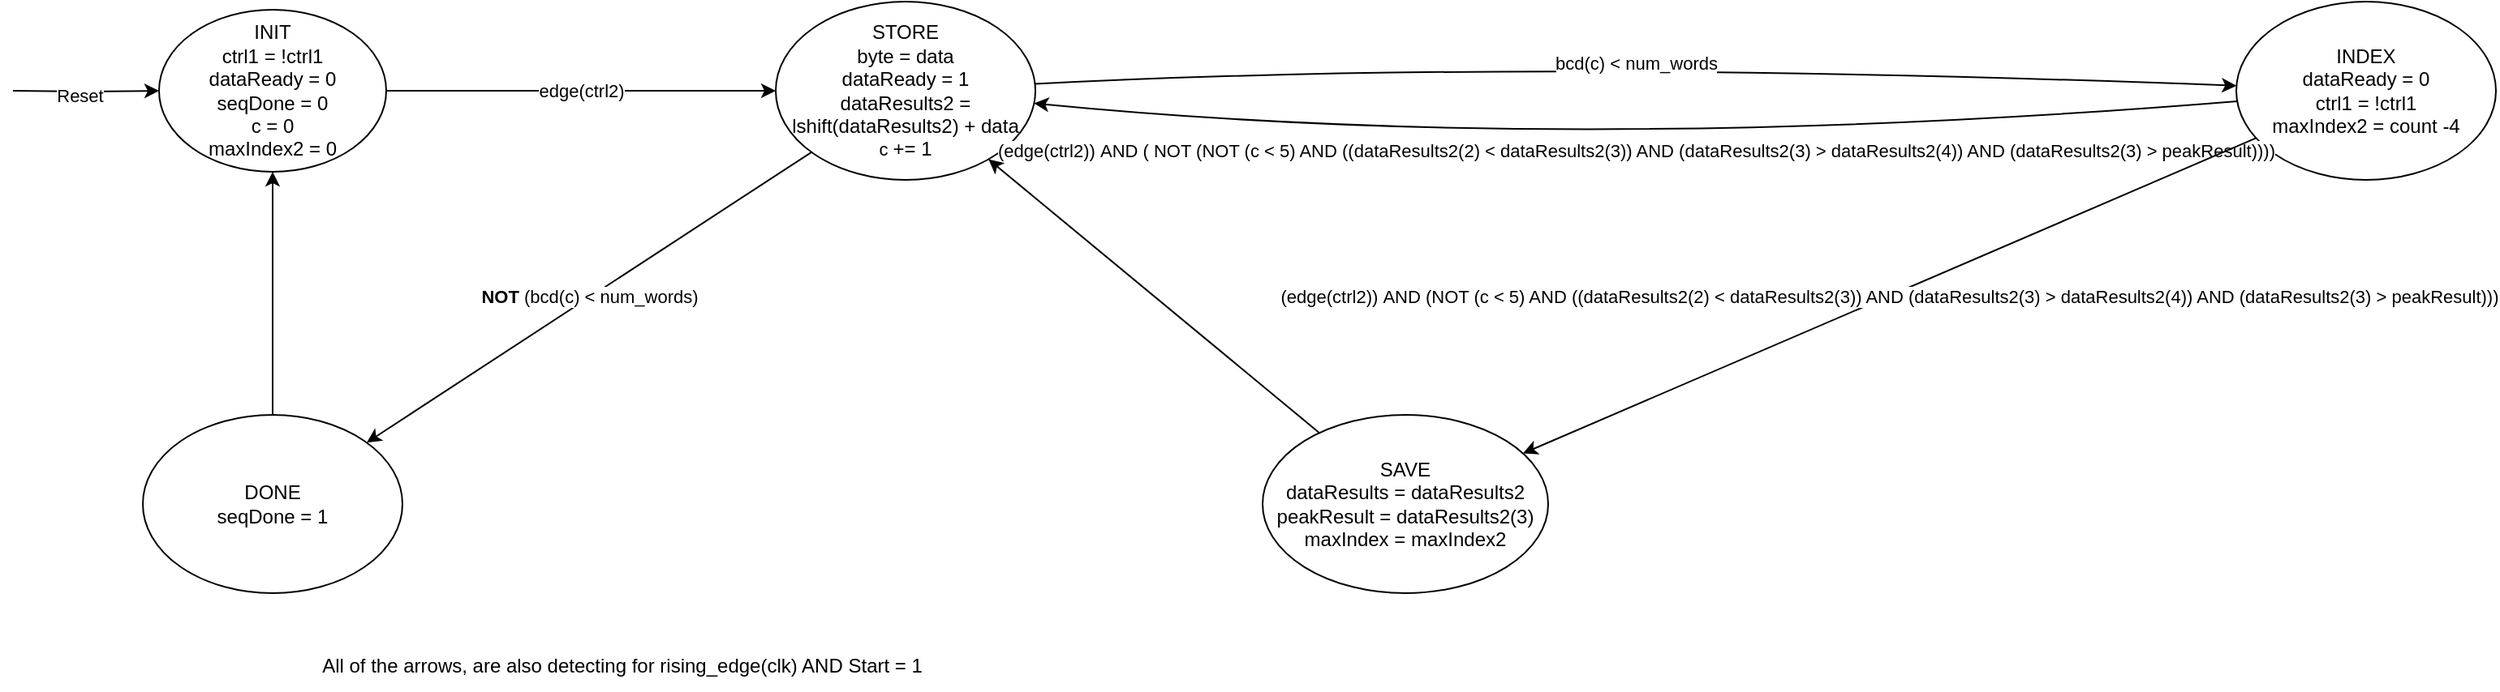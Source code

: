 <mxfile version="24.0.7" type="github">
  <diagram name="Página-1" id="l5T4aWV5L8dxMFkuPw3D">
    <mxGraphModel dx="3059" dy="995" grid="1" gridSize="10" guides="1" tooltips="1" connect="1" arrows="1" fold="1" page="1" pageScale="1" pageWidth="827" pageHeight="1169" math="0" shadow="0">
      <root>
        <mxCell id="0" />
        <mxCell id="1" parent="0" />
        <mxCell id="ZDU6QqQeXDvGQcobXWxP-3" value="edge(ctrl2)" style="edgeStyle=orthogonalEdgeStyle;rounded=0;orthogonalLoop=1;jettySize=auto;html=1;" parent="1" source="ZDU6QqQeXDvGQcobXWxP-1" target="ZDU6QqQeXDvGQcobXWxP-2" edge="1">
          <mxGeometry relative="1" as="geometry" />
        </mxCell>
        <mxCell id="ZDU6QqQeXDvGQcobXWxP-1" value="INIT&lt;div&gt;ctrl1 = !ctrl1&lt;/div&gt;&lt;div&gt;dataReady = 0&lt;/div&gt;&lt;div&gt;seqDone = 0&lt;/div&gt;&lt;div&gt;c = 0&lt;/div&gt;&lt;div&gt;maxIndex2 = 0&lt;/div&gt;" style="ellipse;whiteSpace=wrap;html=1;" parent="1" vertex="1">
          <mxGeometry x="-430" y="20" width="140" height="100" as="geometry" />
        </mxCell>
        <mxCell id="ZDU6QqQeXDvGQcobXWxP-2" value="&lt;div&gt;STORE&lt;/div&gt;&lt;div&gt;byte = data&lt;/div&gt;&lt;div&gt;dataReady = 1&lt;/div&gt;&lt;div&gt;dataResults2 = lshift(dataResults2) + data&lt;/div&gt;&lt;div&gt;&lt;span style=&quot;background-color: rgb(255, 255, 255); font-size: 11px; text-wrap: nowrap;&quot;&gt;c&amp;nbsp;&lt;/span&gt;+= 1&lt;/div&gt;" style="ellipse;whiteSpace=wrap;html=1;" parent="1" vertex="1">
          <mxGeometry x="-50" y="15" width="160" height="110" as="geometry" />
        </mxCell>
        <mxCell id="ZDU6QqQeXDvGQcobXWxP-4" value="&lt;div&gt;&lt;span style=&quot;background-color: initial;&quot;&gt;INDEX&lt;/span&gt;&lt;/div&gt;&lt;div&gt;&lt;span style=&quot;background-color: initial;&quot;&gt;dataReady = 0&lt;/span&gt;&lt;br&gt;&lt;/div&gt;&lt;div&gt;ctrl1 = !ctrl1&lt;/div&gt;&lt;div&gt;maxIndex2 = count -4&lt;/div&gt;" style="ellipse;whiteSpace=wrap;html=1;" parent="1" vertex="1">
          <mxGeometry x="850" y="15" width="160" height="110" as="geometry" />
        </mxCell>
        <mxCell id="ZDU6QqQeXDvGQcobXWxP-6" value="(edge(ctrl2))&amp;nbsp;AND ( NOT (NOT (c &amp;lt; 5) AND ((dataResults2(2) &amp;lt; dataResults2(3)) AND (dataResults2(3) &amp;gt; dataResults2(4)) AND (dataResults2(3) &amp;gt; peakResult))))" style="curved=1;endArrow=classic;html=1;rounded=0;" parent="1" source="ZDU6QqQeXDvGQcobXWxP-4" target="ZDU6QqQeXDvGQcobXWxP-2" edge="1">
          <mxGeometry x="-0.0" width="50" height="50" relative="1" as="geometry">
            <mxPoint x="390" y="410" as="sourcePoint" />
            <mxPoint x="440" y="360" as="targetPoint" />
            <Array as="points">
              <mxPoint x="440" y="110" />
            </Array>
            <mxPoint as="offset" />
          </mxGeometry>
        </mxCell>
        <mxCell id="ZDU6QqQeXDvGQcobXWxP-7" value="bcd(c) &lt; num_words" style="curved=1;endArrow=classic;html=1;rounded=0;" parent="1" source="ZDU6QqQeXDvGQcobXWxP-2" target="ZDU6QqQeXDvGQcobXWxP-4" edge="1">
          <mxGeometry width="50" height="50" relative="1" as="geometry">
            <mxPoint x="651" y="25" as="sourcePoint" />
            <mxPoint x="90" y="20" as="targetPoint" />
            <Array as="points">
              <mxPoint x="410" y="50" />
            </Array>
          </mxGeometry>
        </mxCell>
        <mxCell id="ZDU6QqQeXDvGQcobXWxP-12" value="&lt;div&gt;SAVE&lt;/div&gt;&lt;div&gt;dataResults = dataResults2&lt;/div&gt;&lt;div&gt;&lt;span style=&quot;background-color: initial;&quot;&gt;peakResult = dataResults2(3)&lt;/span&gt;&lt;br&gt;&lt;/div&gt;&lt;div&gt;&lt;div&gt;maxIndex = maxIndex2&lt;/div&gt;&lt;/div&gt;" style="ellipse;whiteSpace=wrap;html=1;" parent="1" vertex="1">
          <mxGeometry x="250" y="270" width="176" height="110" as="geometry" />
        </mxCell>
        <mxCell id="ZDU6QqQeXDvGQcobXWxP-17" value="&lt;div&gt;(edge(ctrl2))&amp;nbsp;AND (NOT (c &amp;lt; 5) AND ((dataResults2(2) &amp;lt; dataResults2(3)) AND (dataResults2(3) &amp;gt; dataResults2(4)) AND (dataResults2(3) &amp;gt; peakResult)))&lt;br&gt;&lt;/div&gt;" style="endArrow=classic;html=1;rounded=0;" parent="1" source="ZDU6QqQeXDvGQcobXWxP-4" target="ZDU6QqQeXDvGQcobXWxP-12" edge="1">
          <mxGeometry x="0.002" width="50" height="50" relative="1" as="geometry">
            <mxPoint x="390" y="380" as="sourcePoint" />
            <mxPoint x="440" y="330" as="targetPoint" />
            <mxPoint as="offset" />
          </mxGeometry>
        </mxCell>
        <mxCell id="AZxFvNKNSdseXC_DUsNG-1" style="edgeStyle=orthogonalEdgeStyle;rounded=0;orthogonalLoop=1;jettySize=auto;html=1;entryX=0;entryY=0.5;entryDx=0;entryDy=0;" parent="1" target="ZDU6QqQeXDvGQcobXWxP-1" edge="1">
          <mxGeometry relative="1" as="geometry">
            <mxPoint x="-520" y="70" as="sourcePoint" />
          </mxGeometry>
        </mxCell>
        <mxCell id="AZxFvNKNSdseXC_DUsNG-2" value="Reset" style="edgeLabel;html=1;align=center;verticalAlign=middle;resizable=0;points=[];" parent="AZxFvNKNSdseXC_DUsNG-1" vertex="1" connectable="0">
          <mxGeometry x="-0.089" y="-2" relative="1" as="geometry">
            <mxPoint as="offset" />
          </mxGeometry>
        </mxCell>
        <mxCell id="ZDU6QqQeXDvGQcobXWxP-18" value="&lt;div&gt;&lt;span style=&quot;background-color: initial;&quot;&gt;DONE&lt;/span&gt;&lt;/div&gt;&lt;div&gt;&lt;span style=&quot;background-color: initial;&quot;&gt;seqDone = 1&lt;/span&gt;&lt;br&gt;&lt;/div&gt;" style="ellipse;whiteSpace=wrap;html=1;" parent="1" vertex="1">
          <mxGeometry x="-440" y="270" width="160" height="110" as="geometry" />
        </mxCell>
        <mxCell id="ZDU6QqQeXDvGQcobXWxP-20" value="" style="endArrow=classic;html=1;rounded=0;" parent="1" source="ZDU6QqQeXDvGQcobXWxP-18" target="ZDU6QqQeXDvGQcobXWxP-1" edge="1">
          <mxGeometry width="50" height="50" relative="1" as="geometry">
            <mxPoint x="390" y="380" as="sourcePoint" />
            <mxPoint x="440" y="330" as="targetPoint" />
          </mxGeometry>
        </mxCell>
        <mxCell id="ZDU6QqQeXDvGQcobXWxP-21" value="NOT &lt;span style=&quot;font-weight: normal;&quot;&gt;(&lt;/span&gt;&lt;span style=&quot;font-weight: 400;&quot;&gt;bcd(c) &amp;lt; num_words)&lt;/span&gt;" style="endArrow=classic;html=1;rounded=0;fontStyle=1" parent="1" source="ZDU6QqQeXDvGQcobXWxP-2" target="ZDU6QqQeXDvGQcobXWxP-18" edge="1">
          <mxGeometry width="50" height="50" relative="1" as="geometry">
            <mxPoint x="390" y="380" as="sourcePoint" />
            <mxPoint x="440" y="330" as="targetPoint" />
          </mxGeometry>
        </mxCell>
        <mxCell id="AZxFvNKNSdseXC_DUsNG-3" value="All of the arrows, are also detecting for rising_edge(clk) AND Start = 1" style="text;html=1;align=center;verticalAlign=middle;resizable=0;points=[];autosize=1;strokeColor=none;fillColor=none;" parent="1" vertex="1">
          <mxGeometry x="-340" y="410" width="390" height="30" as="geometry" />
        </mxCell>
        <mxCell id="OlC_XQEu6QS8IPKC0gc--2" value="" style="endArrow=classic;html=1;rounded=0;" parent="1" source="ZDU6QqQeXDvGQcobXWxP-12" target="ZDU6QqQeXDvGQcobXWxP-2" edge="1">
          <mxGeometry width="50" height="50" relative="1" as="geometry">
            <mxPoint x="410" y="410" as="sourcePoint" />
            <mxPoint x="460" y="360" as="targetPoint" />
          </mxGeometry>
        </mxCell>
      </root>
    </mxGraphModel>
  </diagram>
</mxfile>
